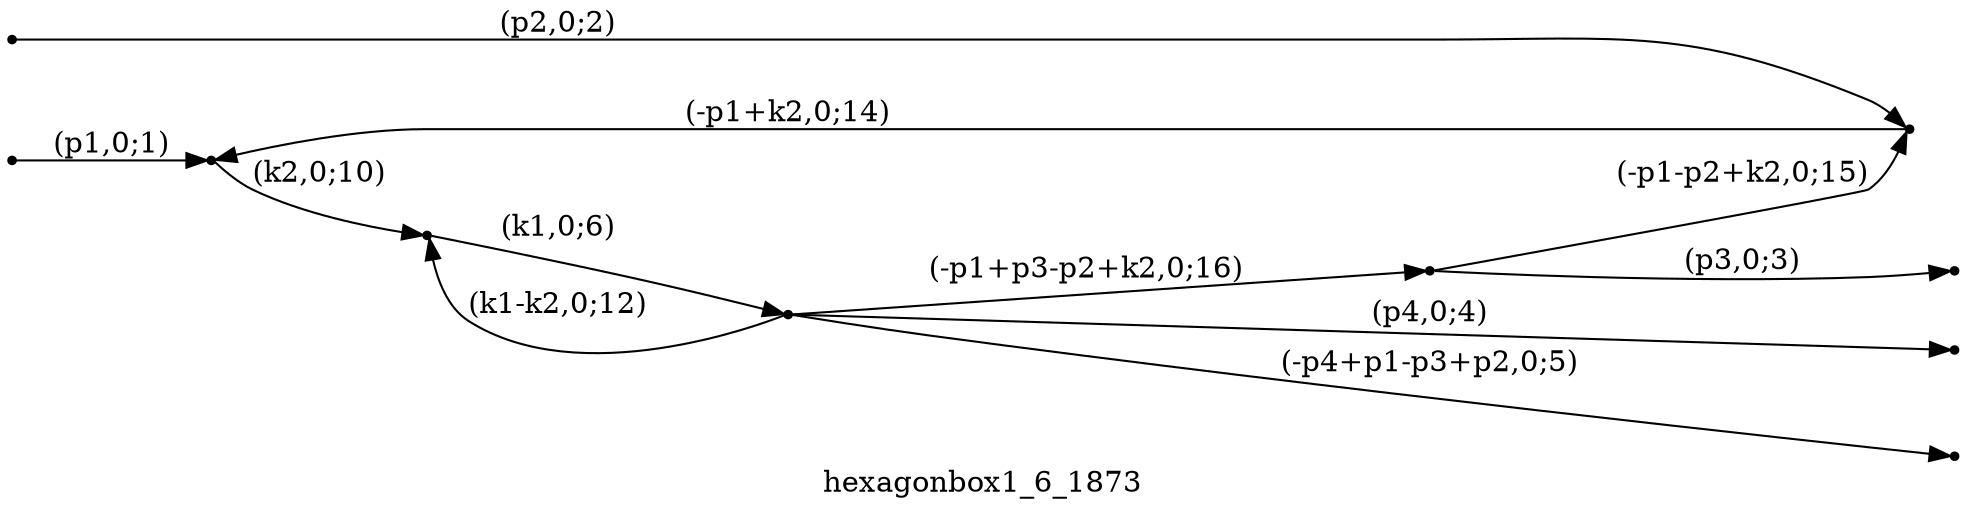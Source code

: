 digraph hexagonbox1_6_1873 {
  label="hexagonbox1_6_1873";
  rankdir="LR";
  subgraph edges {
    -1 -> 3 [label="(p1,0;1)"];
    -2 -> 4 [label="(p2,0;2)"];
    5 -> -3 [label="(p3,0;3)"];
    2 -> -4 [label="(p4,0;4)"];
    2 -> -5 [label="(-p4+p1-p3+p2,0;5)"];
    1 -> 2 [label="(k1,0;6)"];
    3 -> 1 [label="(k2,0;10)"];
    2 -> 1 [label="(k1-k2,0;12)"];
    4 -> 3 [label="(-p1+k2,0;14)"];
    5 -> 4 [label="(-p1-p2+k2,0;15)"];
    2 -> 5 [label="(-p1+p3-p2+k2,0;16)"];
  }
  subgraph incoming { rank="source"; -1; -2; }
  subgraph outgoing { rank="sink"; -3; -4; -5; }
-5 [shape=point];
-4 [shape=point];
-3 [shape=point];
-2 [shape=point];
-1 [shape=point];
1 [shape=point];
2 [shape=point];
3 [shape=point];
4 [shape=point];
5 [shape=point];
}

